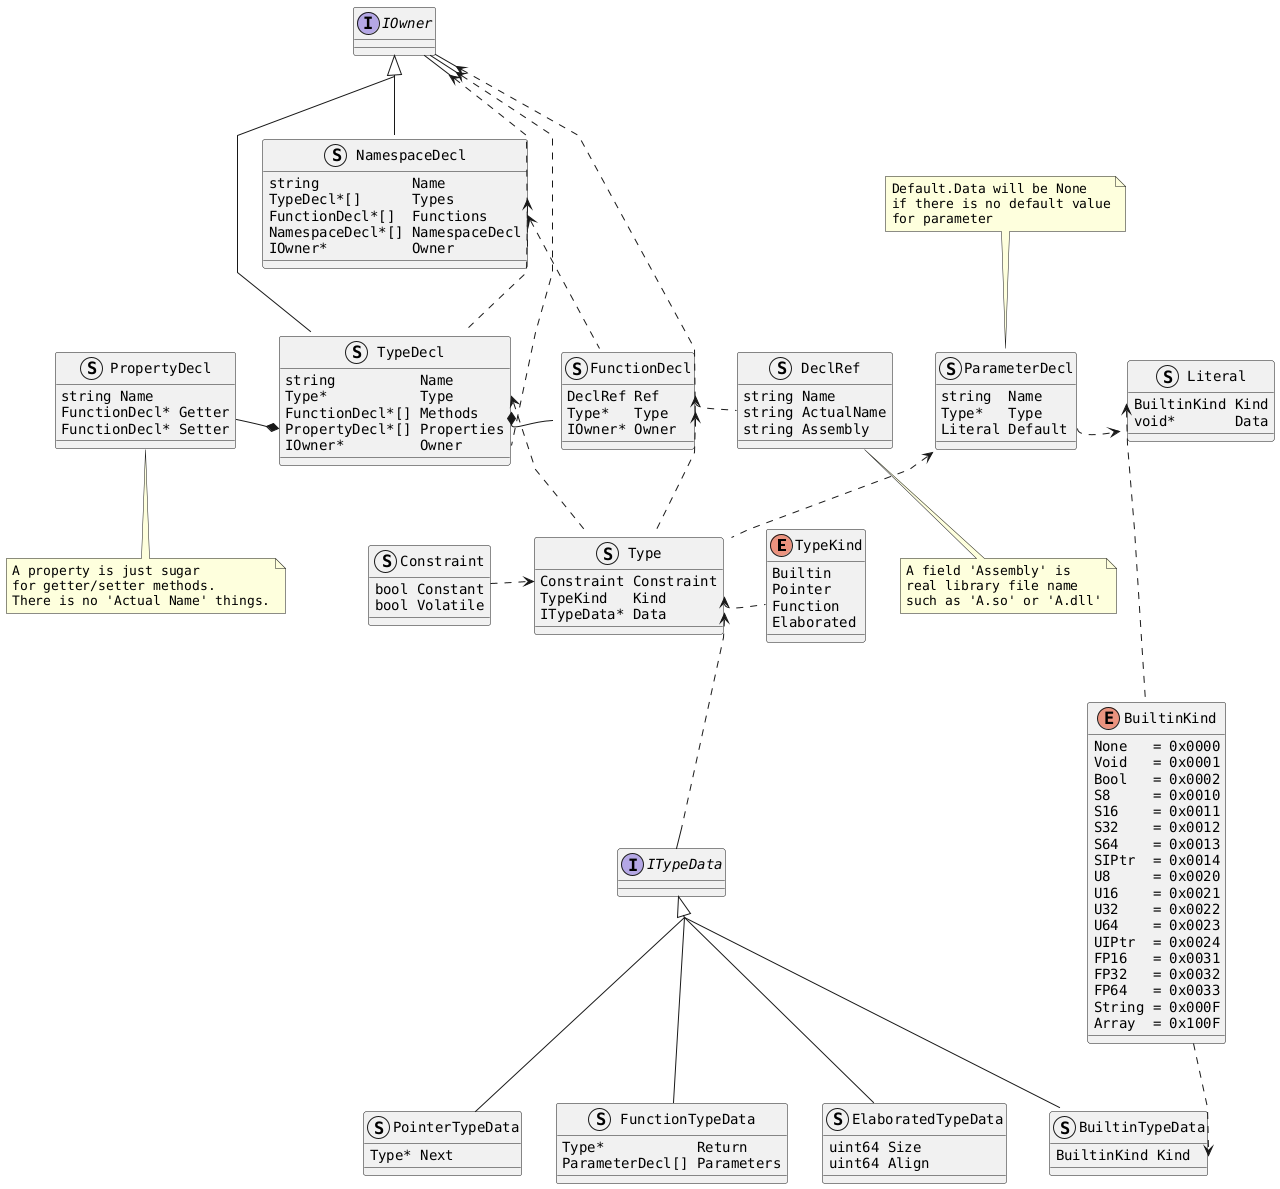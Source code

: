 @startuml Interface Model

skinparam linetype polyline
skinparam DefaultFontName monospaced
skinparam groupInheritance 2

enum TypeKind {
    Builtin
    Pointer
    Function
    Elaborated
}

enum BuiltinKind {
    None   = 0x0000
    Void   = 0x0001
    Bool   = 0x0002
    S8     = 0x0010 
    S16    = 0x0011
    S32    = 0x0012
    S64    = 0x0013
    SIPtr  = 0x0014
    U8     = 0x0020
    U16    = 0x0021
    U32    = 0x0022
    U64    = 0x0023
    UIPtr  = 0x0024
    FP16   = 0x0031
    FP32   = 0x0032
    FP64   = 0x0033
    String = 0x000F
    Array  = 0x100F
}

struct Constraint {
    bool Constant
    bool Volatile
}

interface ITypeData {}

struct BuiltinTypeData implements ITypeData {
    BuiltinKind Kind
}
BuiltinTypeData::Kind <.up. BuiltinKind

struct PointerTypeData implements ITypeData {
    Type* Next
}

struct FunctionTypeData implements ITypeData {
    Type*           Return
    ParameterDecl[] Parameters
}

struct ElaboratedTypeData implements ITypeData {
    uint64 Size
    uint64 Align
}

PointerTypeData    <.[hidden]right. BuiltinTypeData
FunctionTypeData   <.[hidden]right. BuiltinTypeData
ElaboratedTypeData <.[hidden]right. BuiltinTypeData

struct Type {
    Constraint Constraint
    TypeKind   Kind
    ITypeData* Data
}

Type::Constraint <.left. Constraint
Type::Kind <.right. TypeKind
Type::Data <.down. ITypeData


struct Literal {
    BuiltinKind Kind
    void*       Data
}
Literal::Kind <.. BuiltinKind

struct ParameterDecl {
    string  Name
    Type*   Type
    Literal Default
}
note top of ParameterDecl
    Default.Data will be None 
    if there is no default value
    for parameter
end note

ParameterDecl <.. Type
Literal <.left. ParameterDecl::Default

interface IOwner

struct NamespaceDecl {
    string           Name
    TypeDecl*[]      Types
    FunctionDecl*[]  Functions
    NamespaceDecl*[] NamespaceDecl
    IOwner*          Owner
}
IOwner <|-down- NamespaceDecl
IOwner <.. NamespaceDecl::Owner

struct TypeDecl {
    string          Name
    Type*           Type
    FunctionDecl*[] Methods
    PropertyDecl*[] Properties
    IOwner*         Owner
}
IOwner <|- TypeDecl
IOwner <.. TypeDecl::Owner

struct DeclRef {
    string Name
    string ActualName
    string Assembly
}
note bottom of DeclRef
    A field 'Assembly' is
    real library file name
    such as 'A.so' or 'A.dll'
end note

struct FunctionDecl {
    DeclRef Ref
    Type*   Type
    IOwner* Owner
}
IOwner <.. FunctionDecl::Owner

FunctionDecl::Ref <.right. DeclRef
ParameterDecl -[hidden]left- DeclRef

struct PropertyDecl {
    string Name
    FunctionDecl* Getter
    FunctionDecl* Setter
}
note bottom of PropertyDecl
    A property is just sugar
    for getter/setter methods.
    There is no 'Actual Name' things.
end note

TypeDecl::Methods *-right- FunctionDecl
TypeDecl::Properties *-left- PropertyDecl

TypeDecl::Type <.. Type
FunctionDecl::Type <.. Type

NamespaceDecl::Types <.. TypeDecl
NamespaceDecl::Functions <.. FunctionDecl

TypeDecl -[hidden]right- ParameterDecl
TypeDecl -[hidden]right- Literal

@enduml
